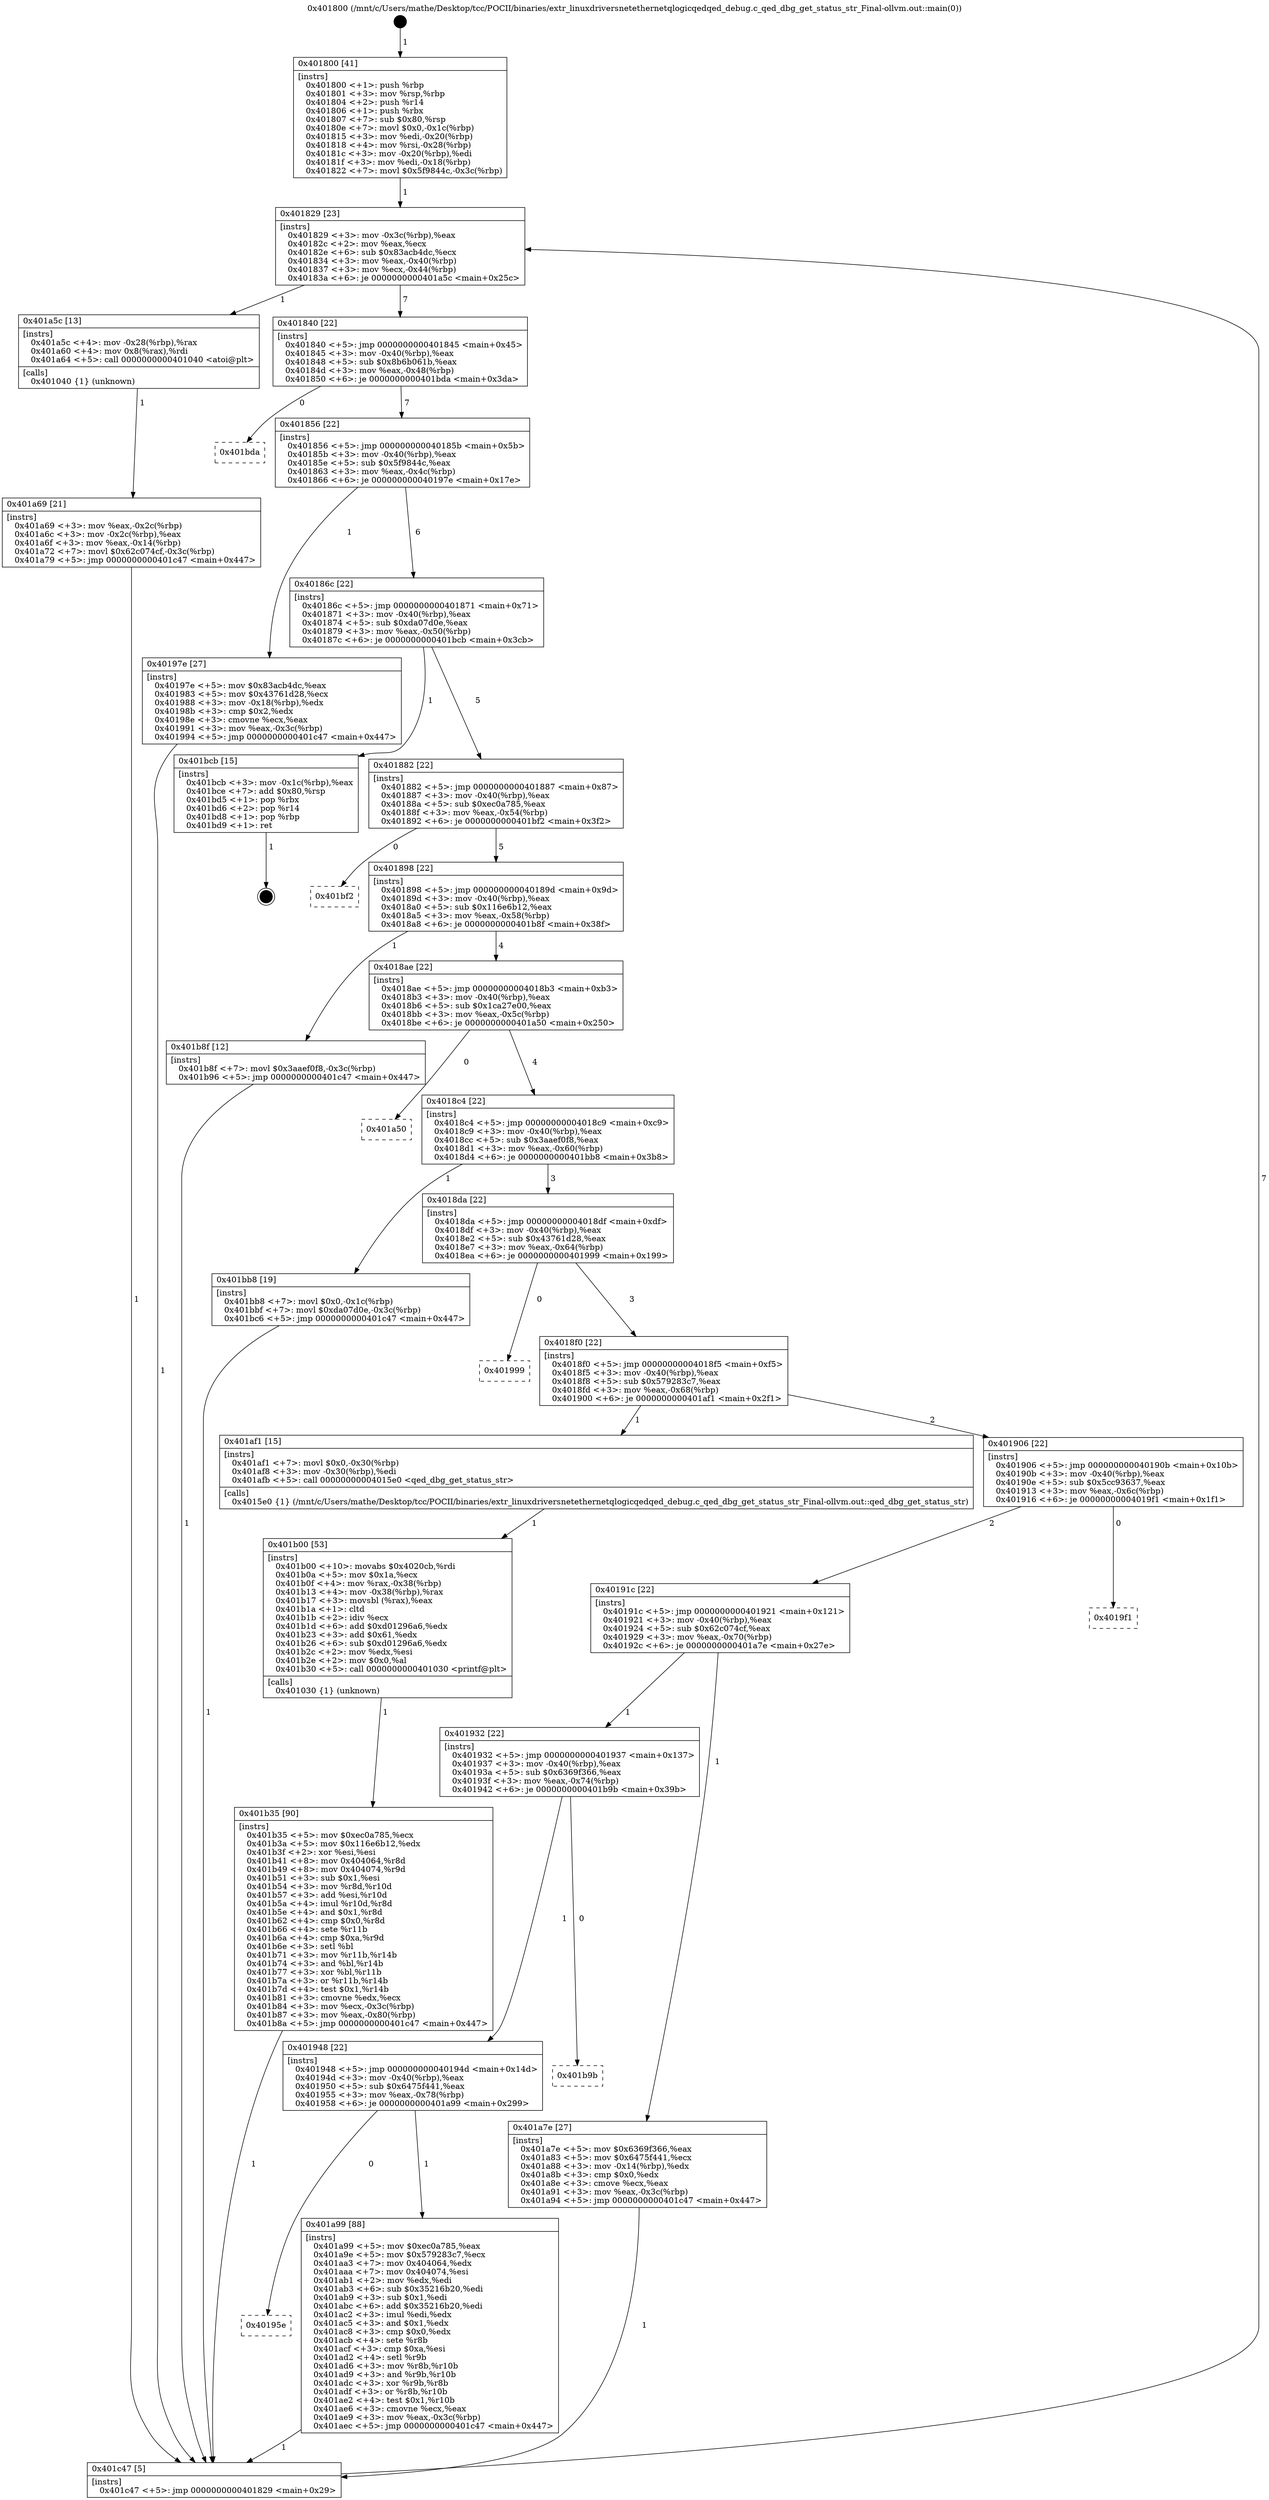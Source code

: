 digraph "0x401800" {
  label = "0x401800 (/mnt/c/Users/mathe/Desktop/tcc/POCII/binaries/extr_linuxdriversnetethernetqlogicqedqed_debug.c_qed_dbg_get_status_str_Final-ollvm.out::main(0))"
  labelloc = "t"
  node[shape=record]

  Entry [label="",width=0.3,height=0.3,shape=circle,fillcolor=black,style=filled]
  "0x401829" [label="{
     0x401829 [23]\l
     | [instrs]\l
     &nbsp;&nbsp;0x401829 \<+3\>: mov -0x3c(%rbp),%eax\l
     &nbsp;&nbsp;0x40182c \<+2\>: mov %eax,%ecx\l
     &nbsp;&nbsp;0x40182e \<+6\>: sub $0x83acb4dc,%ecx\l
     &nbsp;&nbsp;0x401834 \<+3\>: mov %eax,-0x40(%rbp)\l
     &nbsp;&nbsp;0x401837 \<+3\>: mov %ecx,-0x44(%rbp)\l
     &nbsp;&nbsp;0x40183a \<+6\>: je 0000000000401a5c \<main+0x25c\>\l
  }"]
  "0x401a5c" [label="{
     0x401a5c [13]\l
     | [instrs]\l
     &nbsp;&nbsp;0x401a5c \<+4\>: mov -0x28(%rbp),%rax\l
     &nbsp;&nbsp;0x401a60 \<+4\>: mov 0x8(%rax),%rdi\l
     &nbsp;&nbsp;0x401a64 \<+5\>: call 0000000000401040 \<atoi@plt\>\l
     | [calls]\l
     &nbsp;&nbsp;0x401040 \{1\} (unknown)\l
  }"]
  "0x401840" [label="{
     0x401840 [22]\l
     | [instrs]\l
     &nbsp;&nbsp;0x401840 \<+5\>: jmp 0000000000401845 \<main+0x45\>\l
     &nbsp;&nbsp;0x401845 \<+3\>: mov -0x40(%rbp),%eax\l
     &nbsp;&nbsp;0x401848 \<+5\>: sub $0x8b6b061b,%eax\l
     &nbsp;&nbsp;0x40184d \<+3\>: mov %eax,-0x48(%rbp)\l
     &nbsp;&nbsp;0x401850 \<+6\>: je 0000000000401bda \<main+0x3da\>\l
  }"]
  Exit [label="",width=0.3,height=0.3,shape=circle,fillcolor=black,style=filled,peripheries=2]
  "0x401bda" [label="{
     0x401bda\l
  }", style=dashed]
  "0x401856" [label="{
     0x401856 [22]\l
     | [instrs]\l
     &nbsp;&nbsp;0x401856 \<+5\>: jmp 000000000040185b \<main+0x5b\>\l
     &nbsp;&nbsp;0x40185b \<+3\>: mov -0x40(%rbp),%eax\l
     &nbsp;&nbsp;0x40185e \<+5\>: sub $0x5f9844c,%eax\l
     &nbsp;&nbsp;0x401863 \<+3\>: mov %eax,-0x4c(%rbp)\l
     &nbsp;&nbsp;0x401866 \<+6\>: je 000000000040197e \<main+0x17e\>\l
  }"]
  "0x401b35" [label="{
     0x401b35 [90]\l
     | [instrs]\l
     &nbsp;&nbsp;0x401b35 \<+5\>: mov $0xec0a785,%ecx\l
     &nbsp;&nbsp;0x401b3a \<+5\>: mov $0x116e6b12,%edx\l
     &nbsp;&nbsp;0x401b3f \<+2\>: xor %esi,%esi\l
     &nbsp;&nbsp;0x401b41 \<+8\>: mov 0x404064,%r8d\l
     &nbsp;&nbsp;0x401b49 \<+8\>: mov 0x404074,%r9d\l
     &nbsp;&nbsp;0x401b51 \<+3\>: sub $0x1,%esi\l
     &nbsp;&nbsp;0x401b54 \<+3\>: mov %r8d,%r10d\l
     &nbsp;&nbsp;0x401b57 \<+3\>: add %esi,%r10d\l
     &nbsp;&nbsp;0x401b5a \<+4\>: imul %r10d,%r8d\l
     &nbsp;&nbsp;0x401b5e \<+4\>: and $0x1,%r8d\l
     &nbsp;&nbsp;0x401b62 \<+4\>: cmp $0x0,%r8d\l
     &nbsp;&nbsp;0x401b66 \<+4\>: sete %r11b\l
     &nbsp;&nbsp;0x401b6a \<+4\>: cmp $0xa,%r9d\l
     &nbsp;&nbsp;0x401b6e \<+3\>: setl %bl\l
     &nbsp;&nbsp;0x401b71 \<+3\>: mov %r11b,%r14b\l
     &nbsp;&nbsp;0x401b74 \<+3\>: and %bl,%r14b\l
     &nbsp;&nbsp;0x401b77 \<+3\>: xor %bl,%r11b\l
     &nbsp;&nbsp;0x401b7a \<+3\>: or %r11b,%r14b\l
     &nbsp;&nbsp;0x401b7d \<+4\>: test $0x1,%r14b\l
     &nbsp;&nbsp;0x401b81 \<+3\>: cmovne %edx,%ecx\l
     &nbsp;&nbsp;0x401b84 \<+3\>: mov %ecx,-0x3c(%rbp)\l
     &nbsp;&nbsp;0x401b87 \<+3\>: mov %eax,-0x80(%rbp)\l
     &nbsp;&nbsp;0x401b8a \<+5\>: jmp 0000000000401c47 \<main+0x447\>\l
  }"]
  "0x40197e" [label="{
     0x40197e [27]\l
     | [instrs]\l
     &nbsp;&nbsp;0x40197e \<+5\>: mov $0x83acb4dc,%eax\l
     &nbsp;&nbsp;0x401983 \<+5\>: mov $0x43761d28,%ecx\l
     &nbsp;&nbsp;0x401988 \<+3\>: mov -0x18(%rbp),%edx\l
     &nbsp;&nbsp;0x40198b \<+3\>: cmp $0x2,%edx\l
     &nbsp;&nbsp;0x40198e \<+3\>: cmovne %ecx,%eax\l
     &nbsp;&nbsp;0x401991 \<+3\>: mov %eax,-0x3c(%rbp)\l
     &nbsp;&nbsp;0x401994 \<+5\>: jmp 0000000000401c47 \<main+0x447\>\l
  }"]
  "0x40186c" [label="{
     0x40186c [22]\l
     | [instrs]\l
     &nbsp;&nbsp;0x40186c \<+5\>: jmp 0000000000401871 \<main+0x71\>\l
     &nbsp;&nbsp;0x401871 \<+3\>: mov -0x40(%rbp),%eax\l
     &nbsp;&nbsp;0x401874 \<+5\>: sub $0xda07d0e,%eax\l
     &nbsp;&nbsp;0x401879 \<+3\>: mov %eax,-0x50(%rbp)\l
     &nbsp;&nbsp;0x40187c \<+6\>: je 0000000000401bcb \<main+0x3cb\>\l
  }"]
  "0x401c47" [label="{
     0x401c47 [5]\l
     | [instrs]\l
     &nbsp;&nbsp;0x401c47 \<+5\>: jmp 0000000000401829 \<main+0x29\>\l
  }"]
  "0x401800" [label="{
     0x401800 [41]\l
     | [instrs]\l
     &nbsp;&nbsp;0x401800 \<+1\>: push %rbp\l
     &nbsp;&nbsp;0x401801 \<+3\>: mov %rsp,%rbp\l
     &nbsp;&nbsp;0x401804 \<+2\>: push %r14\l
     &nbsp;&nbsp;0x401806 \<+1\>: push %rbx\l
     &nbsp;&nbsp;0x401807 \<+7\>: sub $0x80,%rsp\l
     &nbsp;&nbsp;0x40180e \<+7\>: movl $0x0,-0x1c(%rbp)\l
     &nbsp;&nbsp;0x401815 \<+3\>: mov %edi,-0x20(%rbp)\l
     &nbsp;&nbsp;0x401818 \<+4\>: mov %rsi,-0x28(%rbp)\l
     &nbsp;&nbsp;0x40181c \<+3\>: mov -0x20(%rbp),%edi\l
     &nbsp;&nbsp;0x40181f \<+3\>: mov %edi,-0x18(%rbp)\l
     &nbsp;&nbsp;0x401822 \<+7\>: movl $0x5f9844c,-0x3c(%rbp)\l
  }"]
  "0x401a69" [label="{
     0x401a69 [21]\l
     | [instrs]\l
     &nbsp;&nbsp;0x401a69 \<+3\>: mov %eax,-0x2c(%rbp)\l
     &nbsp;&nbsp;0x401a6c \<+3\>: mov -0x2c(%rbp),%eax\l
     &nbsp;&nbsp;0x401a6f \<+3\>: mov %eax,-0x14(%rbp)\l
     &nbsp;&nbsp;0x401a72 \<+7\>: movl $0x62c074cf,-0x3c(%rbp)\l
     &nbsp;&nbsp;0x401a79 \<+5\>: jmp 0000000000401c47 \<main+0x447\>\l
  }"]
  "0x401b00" [label="{
     0x401b00 [53]\l
     | [instrs]\l
     &nbsp;&nbsp;0x401b00 \<+10\>: movabs $0x4020cb,%rdi\l
     &nbsp;&nbsp;0x401b0a \<+5\>: mov $0x1a,%ecx\l
     &nbsp;&nbsp;0x401b0f \<+4\>: mov %rax,-0x38(%rbp)\l
     &nbsp;&nbsp;0x401b13 \<+4\>: mov -0x38(%rbp),%rax\l
     &nbsp;&nbsp;0x401b17 \<+3\>: movsbl (%rax),%eax\l
     &nbsp;&nbsp;0x401b1a \<+1\>: cltd\l
     &nbsp;&nbsp;0x401b1b \<+2\>: idiv %ecx\l
     &nbsp;&nbsp;0x401b1d \<+6\>: add $0xd01296a6,%edx\l
     &nbsp;&nbsp;0x401b23 \<+3\>: add $0x61,%edx\l
     &nbsp;&nbsp;0x401b26 \<+6\>: sub $0xd01296a6,%edx\l
     &nbsp;&nbsp;0x401b2c \<+2\>: mov %edx,%esi\l
     &nbsp;&nbsp;0x401b2e \<+2\>: mov $0x0,%al\l
     &nbsp;&nbsp;0x401b30 \<+5\>: call 0000000000401030 \<printf@plt\>\l
     | [calls]\l
     &nbsp;&nbsp;0x401030 \{1\} (unknown)\l
  }"]
  "0x401bcb" [label="{
     0x401bcb [15]\l
     | [instrs]\l
     &nbsp;&nbsp;0x401bcb \<+3\>: mov -0x1c(%rbp),%eax\l
     &nbsp;&nbsp;0x401bce \<+7\>: add $0x80,%rsp\l
     &nbsp;&nbsp;0x401bd5 \<+1\>: pop %rbx\l
     &nbsp;&nbsp;0x401bd6 \<+2\>: pop %r14\l
     &nbsp;&nbsp;0x401bd8 \<+1\>: pop %rbp\l
     &nbsp;&nbsp;0x401bd9 \<+1\>: ret\l
  }"]
  "0x401882" [label="{
     0x401882 [22]\l
     | [instrs]\l
     &nbsp;&nbsp;0x401882 \<+5\>: jmp 0000000000401887 \<main+0x87\>\l
     &nbsp;&nbsp;0x401887 \<+3\>: mov -0x40(%rbp),%eax\l
     &nbsp;&nbsp;0x40188a \<+5\>: sub $0xec0a785,%eax\l
     &nbsp;&nbsp;0x40188f \<+3\>: mov %eax,-0x54(%rbp)\l
     &nbsp;&nbsp;0x401892 \<+6\>: je 0000000000401bf2 \<main+0x3f2\>\l
  }"]
  "0x40195e" [label="{
     0x40195e\l
  }", style=dashed]
  "0x401bf2" [label="{
     0x401bf2\l
  }", style=dashed]
  "0x401898" [label="{
     0x401898 [22]\l
     | [instrs]\l
     &nbsp;&nbsp;0x401898 \<+5\>: jmp 000000000040189d \<main+0x9d\>\l
     &nbsp;&nbsp;0x40189d \<+3\>: mov -0x40(%rbp),%eax\l
     &nbsp;&nbsp;0x4018a0 \<+5\>: sub $0x116e6b12,%eax\l
     &nbsp;&nbsp;0x4018a5 \<+3\>: mov %eax,-0x58(%rbp)\l
     &nbsp;&nbsp;0x4018a8 \<+6\>: je 0000000000401b8f \<main+0x38f\>\l
  }"]
  "0x401a99" [label="{
     0x401a99 [88]\l
     | [instrs]\l
     &nbsp;&nbsp;0x401a99 \<+5\>: mov $0xec0a785,%eax\l
     &nbsp;&nbsp;0x401a9e \<+5\>: mov $0x579283c7,%ecx\l
     &nbsp;&nbsp;0x401aa3 \<+7\>: mov 0x404064,%edx\l
     &nbsp;&nbsp;0x401aaa \<+7\>: mov 0x404074,%esi\l
     &nbsp;&nbsp;0x401ab1 \<+2\>: mov %edx,%edi\l
     &nbsp;&nbsp;0x401ab3 \<+6\>: sub $0x35216b20,%edi\l
     &nbsp;&nbsp;0x401ab9 \<+3\>: sub $0x1,%edi\l
     &nbsp;&nbsp;0x401abc \<+6\>: add $0x35216b20,%edi\l
     &nbsp;&nbsp;0x401ac2 \<+3\>: imul %edi,%edx\l
     &nbsp;&nbsp;0x401ac5 \<+3\>: and $0x1,%edx\l
     &nbsp;&nbsp;0x401ac8 \<+3\>: cmp $0x0,%edx\l
     &nbsp;&nbsp;0x401acb \<+4\>: sete %r8b\l
     &nbsp;&nbsp;0x401acf \<+3\>: cmp $0xa,%esi\l
     &nbsp;&nbsp;0x401ad2 \<+4\>: setl %r9b\l
     &nbsp;&nbsp;0x401ad6 \<+3\>: mov %r8b,%r10b\l
     &nbsp;&nbsp;0x401ad9 \<+3\>: and %r9b,%r10b\l
     &nbsp;&nbsp;0x401adc \<+3\>: xor %r9b,%r8b\l
     &nbsp;&nbsp;0x401adf \<+3\>: or %r8b,%r10b\l
     &nbsp;&nbsp;0x401ae2 \<+4\>: test $0x1,%r10b\l
     &nbsp;&nbsp;0x401ae6 \<+3\>: cmovne %ecx,%eax\l
     &nbsp;&nbsp;0x401ae9 \<+3\>: mov %eax,-0x3c(%rbp)\l
     &nbsp;&nbsp;0x401aec \<+5\>: jmp 0000000000401c47 \<main+0x447\>\l
  }"]
  "0x401b8f" [label="{
     0x401b8f [12]\l
     | [instrs]\l
     &nbsp;&nbsp;0x401b8f \<+7\>: movl $0x3aaef0f8,-0x3c(%rbp)\l
     &nbsp;&nbsp;0x401b96 \<+5\>: jmp 0000000000401c47 \<main+0x447\>\l
  }"]
  "0x4018ae" [label="{
     0x4018ae [22]\l
     | [instrs]\l
     &nbsp;&nbsp;0x4018ae \<+5\>: jmp 00000000004018b3 \<main+0xb3\>\l
     &nbsp;&nbsp;0x4018b3 \<+3\>: mov -0x40(%rbp),%eax\l
     &nbsp;&nbsp;0x4018b6 \<+5\>: sub $0x1ca27e00,%eax\l
     &nbsp;&nbsp;0x4018bb \<+3\>: mov %eax,-0x5c(%rbp)\l
     &nbsp;&nbsp;0x4018be \<+6\>: je 0000000000401a50 \<main+0x250\>\l
  }"]
  "0x401948" [label="{
     0x401948 [22]\l
     | [instrs]\l
     &nbsp;&nbsp;0x401948 \<+5\>: jmp 000000000040194d \<main+0x14d\>\l
     &nbsp;&nbsp;0x40194d \<+3\>: mov -0x40(%rbp),%eax\l
     &nbsp;&nbsp;0x401950 \<+5\>: sub $0x6475f441,%eax\l
     &nbsp;&nbsp;0x401955 \<+3\>: mov %eax,-0x78(%rbp)\l
     &nbsp;&nbsp;0x401958 \<+6\>: je 0000000000401a99 \<main+0x299\>\l
  }"]
  "0x401a50" [label="{
     0x401a50\l
  }", style=dashed]
  "0x4018c4" [label="{
     0x4018c4 [22]\l
     | [instrs]\l
     &nbsp;&nbsp;0x4018c4 \<+5\>: jmp 00000000004018c9 \<main+0xc9\>\l
     &nbsp;&nbsp;0x4018c9 \<+3\>: mov -0x40(%rbp),%eax\l
     &nbsp;&nbsp;0x4018cc \<+5\>: sub $0x3aaef0f8,%eax\l
     &nbsp;&nbsp;0x4018d1 \<+3\>: mov %eax,-0x60(%rbp)\l
     &nbsp;&nbsp;0x4018d4 \<+6\>: je 0000000000401bb8 \<main+0x3b8\>\l
  }"]
  "0x401b9b" [label="{
     0x401b9b\l
  }", style=dashed]
  "0x401bb8" [label="{
     0x401bb8 [19]\l
     | [instrs]\l
     &nbsp;&nbsp;0x401bb8 \<+7\>: movl $0x0,-0x1c(%rbp)\l
     &nbsp;&nbsp;0x401bbf \<+7\>: movl $0xda07d0e,-0x3c(%rbp)\l
     &nbsp;&nbsp;0x401bc6 \<+5\>: jmp 0000000000401c47 \<main+0x447\>\l
  }"]
  "0x4018da" [label="{
     0x4018da [22]\l
     | [instrs]\l
     &nbsp;&nbsp;0x4018da \<+5\>: jmp 00000000004018df \<main+0xdf\>\l
     &nbsp;&nbsp;0x4018df \<+3\>: mov -0x40(%rbp),%eax\l
     &nbsp;&nbsp;0x4018e2 \<+5\>: sub $0x43761d28,%eax\l
     &nbsp;&nbsp;0x4018e7 \<+3\>: mov %eax,-0x64(%rbp)\l
     &nbsp;&nbsp;0x4018ea \<+6\>: je 0000000000401999 \<main+0x199\>\l
  }"]
  "0x401932" [label="{
     0x401932 [22]\l
     | [instrs]\l
     &nbsp;&nbsp;0x401932 \<+5\>: jmp 0000000000401937 \<main+0x137\>\l
     &nbsp;&nbsp;0x401937 \<+3\>: mov -0x40(%rbp),%eax\l
     &nbsp;&nbsp;0x40193a \<+5\>: sub $0x6369f366,%eax\l
     &nbsp;&nbsp;0x40193f \<+3\>: mov %eax,-0x74(%rbp)\l
     &nbsp;&nbsp;0x401942 \<+6\>: je 0000000000401b9b \<main+0x39b\>\l
  }"]
  "0x401999" [label="{
     0x401999\l
  }", style=dashed]
  "0x4018f0" [label="{
     0x4018f0 [22]\l
     | [instrs]\l
     &nbsp;&nbsp;0x4018f0 \<+5\>: jmp 00000000004018f5 \<main+0xf5\>\l
     &nbsp;&nbsp;0x4018f5 \<+3\>: mov -0x40(%rbp),%eax\l
     &nbsp;&nbsp;0x4018f8 \<+5\>: sub $0x579283c7,%eax\l
     &nbsp;&nbsp;0x4018fd \<+3\>: mov %eax,-0x68(%rbp)\l
     &nbsp;&nbsp;0x401900 \<+6\>: je 0000000000401af1 \<main+0x2f1\>\l
  }"]
  "0x401a7e" [label="{
     0x401a7e [27]\l
     | [instrs]\l
     &nbsp;&nbsp;0x401a7e \<+5\>: mov $0x6369f366,%eax\l
     &nbsp;&nbsp;0x401a83 \<+5\>: mov $0x6475f441,%ecx\l
     &nbsp;&nbsp;0x401a88 \<+3\>: mov -0x14(%rbp),%edx\l
     &nbsp;&nbsp;0x401a8b \<+3\>: cmp $0x0,%edx\l
     &nbsp;&nbsp;0x401a8e \<+3\>: cmove %ecx,%eax\l
     &nbsp;&nbsp;0x401a91 \<+3\>: mov %eax,-0x3c(%rbp)\l
     &nbsp;&nbsp;0x401a94 \<+5\>: jmp 0000000000401c47 \<main+0x447\>\l
  }"]
  "0x401af1" [label="{
     0x401af1 [15]\l
     | [instrs]\l
     &nbsp;&nbsp;0x401af1 \<+7\>: movl $0x0,-0x30(%rbp)\l
     &nbsp;&nbsp;0x401af8 \<+3\>: mov -0x30(%rbp),%edi\l
     &nbsp;&nbsp;0x401afb \<+5\>: call 00000000004015e0 \<qed_dbg_get_status_str\>\l
     | [calls]\l
     &nbsp;&nbsp;0x4015e0 \{1\} (/mnt/c/Users/mathe/Desktop/tcc/POCII/binaries/extr_linuxdriversnetethernetqlogicqedqed_debug.c_qed_dbg_get_status_str_Final-ollvm.out::qed_dbg_get_status_str)\l
  }"]
  "0x401906" [label="{
     0x401906 [22]\l
     | [instrs]\l
     &nbsp;&nbsp;0x401906 \<+5\>: jmp 000000000040190b \<main+0x10b\>\l
     &nbsp;&nbsp;0x40190b \<+3\>: mov -0x40(%rbp),%eax\l
     &nbsp;&nbsp;0x40190e \<+5\>: sub $0x5cc93637,%eax\l
     &nbsp;&nbsp;0x401913 \<+3\>: mov %eax,-0x6c(%rbp)\l
     &nbsp;&nbsp;0x401916 \<+6\>: je 00000000004019f1 \<main+0x1f1\>\l
  }"]
  "0x40191c" [label="{
     0x40191c [22]\l
     | [instrs]\l
     &nbsp;&nbsp;0x40191c \<+5\>: jmp 0000000000401921 \<main+0x121\>\l
     &nbsp;&nbsp;0x401921 \<+3\>: mov -0x40(%rbp),%eax\l
     &nbsp;&nbsp;0x401924 \<+5\>: sub $0x62c074cf,%eax\l
     &nbsp;&nbsp;0x401929 \<+3\>: mov %eax,-0x70(%rbp)\l
     &nbsp;&nbsp;0x40192c \<+6\>: je 0000000000401a7e \<main+0x27e\>\l
  }"]
  "0x4019f1" [label="{
     0x4019f1\l
  }", style=dashed]
  Entry -> "0x401800" [label=" 1"]
  "0x401829" -> "0x401a5c" [label=" 1"]
  "0x401829" -> "0x401840" [label=" 7"]
  "0x401bcb" -> Exit [label=" 1"]
  "0x401840" -> "0x401bda" [label=" 0"]
  "0x401840" -> "0x401856" [label=" 7"]
  "0x401bb8" -> "0x401c47" [label=" 1"]
  "0x401856" -> "0x40197e" [label=" 1"]
  "0x401856" -> "0x40186c" [label=" 6"]
  "0x40197e" -> "0x401c47" [label=" 1"]
  "0x401800" -> "0x401829" [label=" 1"]
  "0x401c47" -> "0x401829" [label=" 7"]
  "0x401a5c" -> "0x401a69" [label=" 1"]
  "0x401a69" -> "0x401c47" [label=" 1"]
  "0x401b8f" -> "0x401c47" [label=" 1"]
  "0x40186c" -> "0x401bcb" [label=" 1"]
  "0x40186c" -> "0x401882" [label=" 5"]
  "0x401b35" -> "0x401c47" [label=" 1"]
  "0x401882" -> "0x401bf2" [label=" 0"]
  "0x401882" -> "0x401898" [label=" 5"]
  "0x401b00" -> "0x401b35" [label=" 1"]
  "0x401898" -> "0x401b8f" [label=" 1"]
  "0x401898" -> "0x4018ae" [label=" 4"]
  "0x401af1" -> "0x401b00" [label=" 1"]
  "0x4018ae" -> "0x401a50" [label=" 0"]
  "0x4018ae" -> "0x4018c4" [label=" 4"]
  "0x401948" -> "0x40195e" [label=" 0"]
  "0x4018c4" -> "0x401bb8" [label=" 1"]
  "0x4018c4" -> "0x4018da" [label=" 3"]
  "0x401948" -> "0x401a99" [label=" 1"]
  "0x4018da" -> "0x401999" [label=" 0"]
  "0x4018da" -> "0x4018f0" [label=" 3"]
  "0x401932" -> "0x401948" [label=" 1"]
  "0x4018f0" -> "0x401af1" [label=" 1"]
  "0x4018f0" -> "0x401906" [label=" 2"]
  "0x401932" -> "0x401b9b" [label=" 0"]
  "0x401906" -> "0x4019f1" [label=" 0"]
  "0x401906" -> "0x40191c" [label=" 2"]
  "0x401a99" -> "0x401c47" [label=" 1"]
  "0x40191c" -> "0x401a7e" [label=" 1"]
  "0x40191c" -> "0x401932" [label=" 1"]
  "0x401a7e" -> "0x401c47" [label=" 1"]
}
